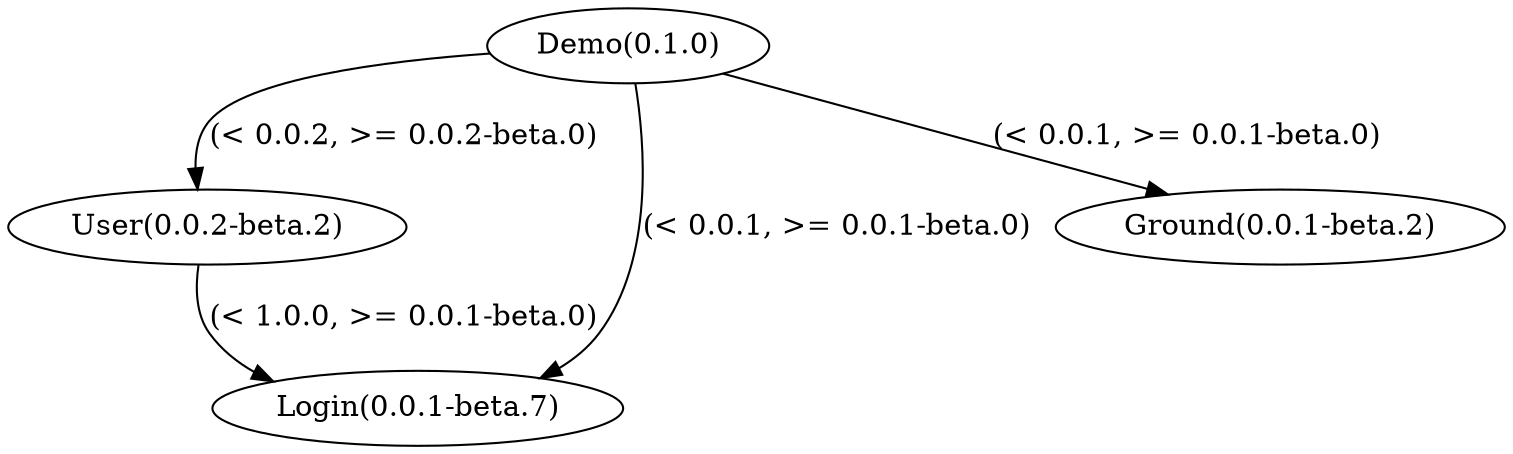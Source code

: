 digraph G {
  "User(0.0.2-beta.2)" -> "Login(0.0.1-beta.7)" [ label = "(< 1.0.0, >= 0.0.1-beta.0)" ];
  "Demo(0.1.0)" -> "Ground(0.0.1-beta.2)" [ label = "(< 0.0.1, >= 0.0.1-beta.0)" ];
  "Demo(0.1.0)" -> "Login(0.0.1-beta.7)" [ label = "(< 0.0.1, >= 0.0.1-beta.0)" ];
  "Demo(0.1.0)" -> "User(0.0.2-beta.2)" [ label = "(< 0.0.2, >= 0.0.2-beta.0)" ];
}
